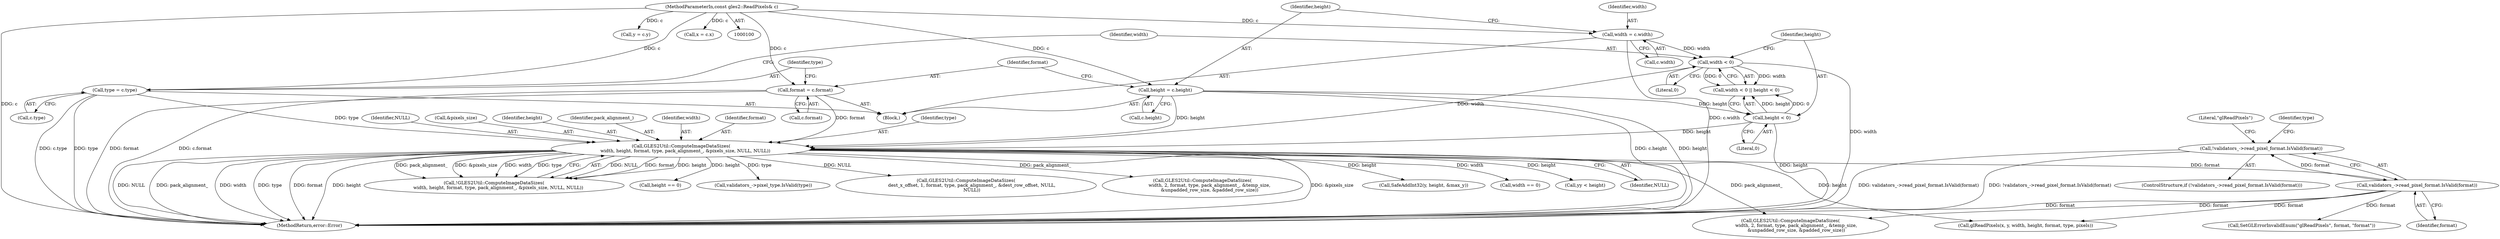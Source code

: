 digraph "0_Chrome_3aad1a37affb1ab70d1897f2b03eb8c077264984_0@API" {
"1000202" [label="(Call,!validators_->read_pixel_format.IsValid(format))"];
"1000203" [label="(Call,validators_->read_pixel_format.IsValid(format))"];
"1000159" [label="(Call,GLES2Util::ComputeImageDataSizes(\n      width, height, format, type, pack_alignment_, &pixels_size, NULL, NULL))"];
"1000142" [label="(Call,width < 0)"];
"1000117" [label="(Call,width = c.width)"];
"1000102" [label="(MethodParameterIn,const gles2::ReadPixels& c)"];
"1000145" [label="(Call,height < 0)"];
"1000123" [label="(Call,height = c.height)"];
"1000129" [label="(Call,format = c.format)"];
"1000135" [label="(Call,type = c.type)"];
"1000249" [label="(Call,SafeAddInt32(y, height, &max_y))"];
"1000206" [label="(Call,SetGLErrorInvalidEnum(\"glReadPixels\", format, \"format\"))"];
"1000130" [label="(Identifier,format)"];
"1000142" [label="(Call,width < 0)"];
"1000111" [label="(Call,y = c.y)"];
"1000117" [label="(Call,width = c.width)"];
"1000125" [label="(Call,c.height)"];
"1000102" [label="(MethodParameterIn,const gles2::ReadPixels& c)"];
"1000204" [label="(Identifier,format)"];
"1000145" [label="(Call,height < 0)"];
"1000163" [label="(Identifier,type)"];
"1000136" [label="(Identifier,type)"];
"1000167" [label="(Identifier,NULL)"];
"1000144" [label="(Literal,0)"];
"1000225" [label="(Call,width == 0)"];
"1000369" [label="(Call,yy < height)"];
"1000564" [label="(MethodReturn,error::Error)"];
"1000119" [label="(Call,c.width)"];
"1000413" [label="(Call,glReadPixels(x, y, width, height, format, type, pixels))"];
"1000124" [label="(Identifier,height)"];
"1000207" [label="(Literal,\"glReadPixels\")"];
"1000141" [label="(Call,width < 0 || height < 0)"];
"1000118" [label="(Identifier,width)"];
"1000135" [label="(Call,type = c.type)"];
"1000123" [label="(Call,height = c.height)"];
"1000129" [label="(Call,format = c.format)"];
"1000147" [label="(Literal,0)"];
"1000137" [label="(Call,c.type)"];
"1000168" [label="(Identifier,NULL)"];
"1000131" [label="(Call,c.format)"];
"1000159" [label="(Call,GLES2Util::ComputeImageDataSizes(\n      width, height, format, type, pack_alignment_, &pixels_size, NULL, NULL))"];
"1000165" [label="(Call,&pixels_size)"];
"1000161" [label="(Identifier,height)"];
"1000158" [label="(Call,!GLES2Util::ComputeImageDataSizes(\n      width, height, format, type, pack_alignment_, &pixels_size, NULL, NULL))"];
"1000228" [label="(Call,height == 0)"];
"1000214" [label="(Call,validators_->pixel_type.IsValid(type))"];
"1000201" [label="(ControlStructure,if (!validators_->read_pixel_format.IsValid(format)))"];
"1000321" [label="(Call,GLES2Util::ComputeImageDataSizes(\n        dest_x_offset, 1, format, type, pack_alignment_, &dest_row_offset, NULL,\n        NULL))"];
"1000203" [label="(Call,validators_->read_pixel_format.IsValid(format))"];
"1000202" [label="(Call,!validators_->read_pixel_format.IsValid(format))"];
"1000164" [label="(Identifier,pack_alignment_)"];
"1000160" [label="(Identifier,width)"];
"1000162" [label="(Identifier,format)"];
"1000460" [label="(Call,GLES2Util::ComputeImageDataSizes(\n          width, 2, format, type, pack_alignment_, &temp_size,\n          &unpadded_row_size, &padded_row_size))"];
"1000143" [label="(Identifier,width)"];
"1000103" [label="(Block,)"];
"1000146" [label="(Identifier,height)"];
"1000215" [label="(Identifier,type)"];
"1000105" [label="(Call,x = c.x)"];
"1000292" [label="(Call,GLES2Util::ComputeImageDataSizes(\n        width, 2, format, type, pack_alignment_, &temp_size,\n        &unpadded_row_size, &padded_row_size))"];
"1000202" -> "1000201"  [label="AST: "];
"1000202" -> "1000203"  [label="CFG: "];
"1000203" -> "1000202"  [label="AST: "];
"1000207" -> "1000202"  [label="CFG: "];
"1000215" -> "1000202"  [label="CFG: "];
"1000202" -> "1000564"  [label="DDG: validators_->read_pixel_format.IsValid(format)"];
"1000202" -> "1000564"  [label="DDG: !validators_->read_pixel_format.IsValid(format)"];
"1000203" -> "1000202"  [label="DDG: format"];
"1000203" -> "1000204"  [label="CFG: "];
"1000204" -> "1000203"  [label="AST: "];
"1000203" -> "1000564"  [label="DDG: format"];
"1000159" -> "1000203"  [label="DDG: format"];
"1000203" -> "1000206"  [label="DDG: format"];
"1000203" -> "1000292"  [label="DDG: format"];
"1000203" -> "1000413"  [label="DDG: format"];
"1000159" -> "1000158"  [label="AST: "];
"1000159" -> "1000168"  [label="CFG: "];
"1000160" -> "1000159"  [label="AST: "];
"1000161" -> "1000159"  [label="AST: "];
"1000162" -> "1000159"  [label="AST: "];
"1000163" -> "1000159"  [label="AST: "];
"1000164" -> "1000159"  [label="AST: "];
"1000165" -> "1000159"  [label="AST: "];
"1000167" -> "1000159"  [label="AST: "];
"1000168" -> "1000159"  [label="AST: "];
"1000158" -> "1000159"  [label="CFG: "];
"1000159" -> "1000564"  [label="DDG: NULL"];
"1000159" -> "1000564"  [label="DDG: pack_alignment_"];
"1000159" -> "1000564"  [label="DDG: width"];
"1000159" -> "1000564"  [label="DDG: type"];
"1000159" -> "1000564"  [label="DDG: format"];
"1000159" -> "1000564"  [label="DDG: height"];
"1000159" -> "1000564"  [label="DDG: &pixels_size"];
"1000159" -> "1000158"  [label="DDG: NULL"];
"1000159" -> "1000158"  [label="DDG: format"];
"1000159" -> "1000158"  [label="DDG: height"];
"1000159" -> "1000158"  [label="DDG: pack_alignment_"];
"1000159" -> "1000158"  [label="DDG: &pixels_size"];
"1000159" -> "1000158"  [label="DDG: width"];
"1000159" -> "1000158"  [label="DDG: type"];
"1000142" -> "1000159"  [label="DDG: width"];
"1000145" -> "1000159"  [label="DDG: height"];
"1000123" -> "1000159"  [label="DDG: height"];
"1000129" -> "1000159"  [label="DDG: format"];
"1000135" -> "1000159"  [label="DDG: type"];
"1000159" -> "1000214"  [label="DDG: type"];
"1000159" -> "1000225"  [label="DDG: width"];
"1000159" -> "1000228"  [label="DDG: height"];
"1000159" -> "1000249"  [label="DDG: height"];
"1000159" -> "1000292"  [label="DDG: pack_alignment_"];
"1000159" -> "1000321"  [label="DDG: NULL"];
"1000159" -> "1000369"  [label="DDG: height"];
"1000159" -> "1000413"  [label="DDG: height"];
"1000159" -> "1000460"  [label="DDG: pack_alignment_"];
"1000142" -> "1000141"  [label="AST: "];
"1000142" -> "1000144"  [label="CFG: "];
"1000143" -> "1000142"  [label="AST: "];
"1000144" -> "1000142"  [label="AST: "];
"1000146" -> "1000142"  [label="CFG: "];
"1000141" -> "1000142"  [label="CFG: "];
"1000142" -> "1000564"  [label="DDG: width"];
"1000142" -> "1000141"  [label="DDG: width"];
"1000142" -> "1000141"  [label="DDG: 0"];
"1000117" -> "1000142"  [label="DDG: width"];
"1000117" -> "1000103"  [label="AST: "];
"1000117" -> "1000119"  [label="CFG: "];
"1000118" -> "1000117"  [label="AST: "];
"1000119" -> "1000117"  [label="AST: "];
"1000124" -> "1000117"  [label="CFG: "];
"1000117" -> "1000564"  [label="DDG: c.width"];
"1000102" -> "1000117"  [label="DDG: c"];
"1000102" -> "1000100"  [label="AST: "];
"1000102" -> "1000564"  [label="DDG: c"];
"1000102" -> "1000105"  [label="DDG: c"];
"1000102" -> "1000111"  [label="DDG: c"];
"1000102" -> "1000123"  [label="DDG: c"];
"1000102" -> "1000129"  [label="DDG: c"];
"1000102" -> "1000135"  [label="DDG: c"];
"1000145" -> "1000141"  [label="AST: "];
"1000145" -> "1000147"  [label="CFG: "];
"1000146" -> "1000145"  [label="AST: "];
"1000147" -> "1000145"  [label="AST: "];
"1000141" -> "1000145"  [label="CFG: "];
"1000145" -> "1000564"  [label="DDG: height"];
"1000145" -> "1000141"  [label="DDG: height"];
"1000145" -> "1000141"  [label="DDG: 0"];
"1000123" -> "1000145"  [label="DDG: height"];
"1000123" -> "1000103"  [label="AST: "];
"1000123" -> "1000125"  [label="CFG: "];
"1000124" -> "1000123"  [label="AST: "];
"1000125" -> "1000123"  [label="AST: "];
"1000130" -> "1000123"  [label="CFG: "];
"1000123" -> "1000564"  [label="DDG: c.height"];
"1000123" -> "1000564"  [label="DDG: height"];
"1000129" -> "1000103"  [label="AST: "];
"1000129" -> "1000131"  [label="CFG: "];
"1000130" -> "1000129"  [label="AST: "];
"1000131" -> "1000129"  [label="AST: "];
"1000136" -> "1000129"  [label="CFG: "];
"1000129" -> "1000564"  [label="DDG: format"];
"1000129" -> "1000564"  [label="DDG: c.format"];
"1000135" -> "1000103"  [label="AST: "];
"1000135" -> "1000137"  [label="CFG: "];
"1000136" -> "1000135"  [label="AST: "];
"1000137" -> "1000135"  [label="AST: "];
"1000143" -> "1000135"  [label="CFG: "];
"1000135" -> "1000564"  [label="DDG: type"];
"1000135" -> "1000564"  [label="DDG: c.type"];
}
